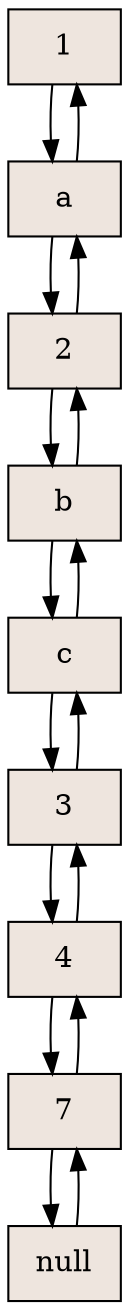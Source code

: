 digraph grafica{
rankdir=TB;
node [shape = record, style=filled, fillcolor=seashell2];
nodo1 [ label ="1"];
nodoa [ label ="a"];
nodo2 [ label ="2"];
nodob [ label ="b"];
nodoc [ label ="c"];
nodo3 [ label ="3"];
nodo4 [ label ="4"];
nodo7 [ label ="7"];
nodonull [ label ="null"];
nodo7->nodonull
nodonull->nodo7
nodo4->nodo7
nodo7->nodo4
nodo3->nodo4
nodo4->nodo3
nodoc->nodo3
nodo3->nodoc
nodob->nodoc
nodoc->nodob
nodo2->nodob
nodob->nodo2
nodoa->nodo2
nodo2->nodoa
nodo1->nodoa
nodoa->nodo1
}
